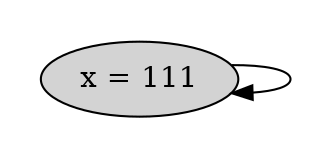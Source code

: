strict digraph DiskGraph {
nodesep=0.35;
subgraph cluster_graph {
color="white";
-5979269985703112643 [label="x = 111",style = filled]
-5979269985703112643 -> -5979269985703112643 [label="",color="black",fontcolor="black"];
{rank = same; -5979269985703112643;}
}
}